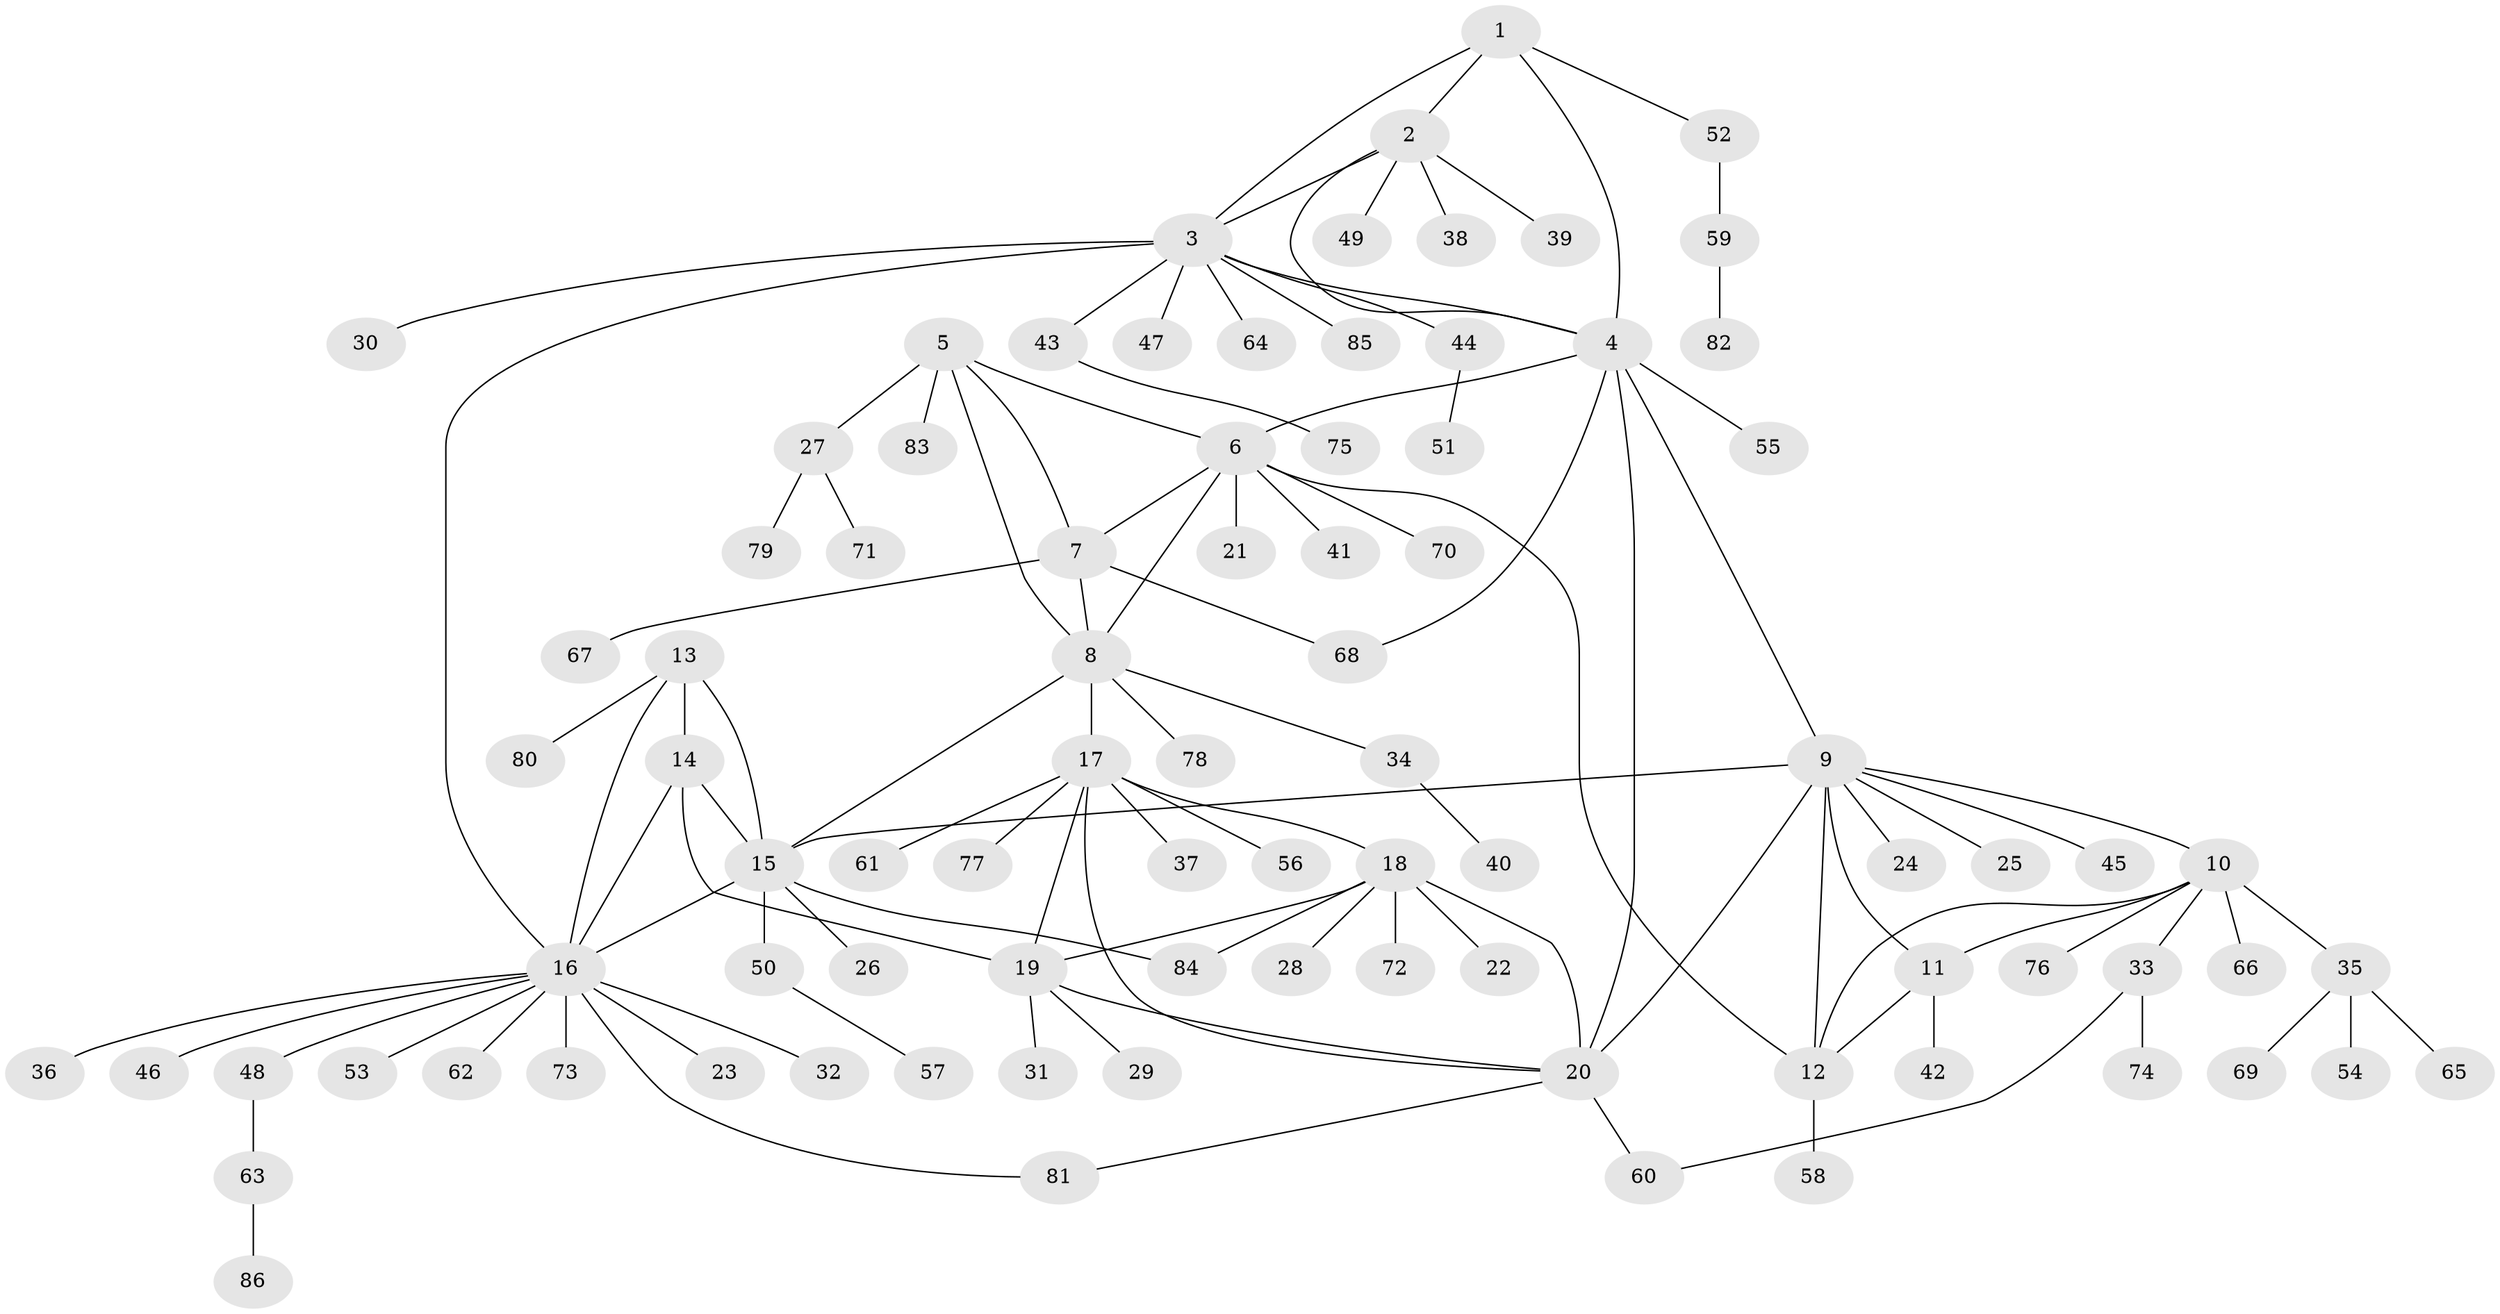 // coarse degree distribution, {6: 0.023255813953488372, 8: 0.06976744186046512, 3: 0.023255813953488372, 5: 0.046511627906976744, 9: 0.023255813953488372, 1: 0.6976744186046512, 12: 0.023255813953488372, 7: 0.046511627906976744, 2: 0.046511627906976744}
// Generated by graph-tools (version 1.1) at 2025/19/03/04/25 18:19:54]
// undirected, 86 vertices, 110 edges
graph export_dot {
graph [start="1"]
  node [color=gray90,style=filled];
  1;
  2;
  3;
  4;
  5;
  6;
  7;
  8;
  9;
  10;
  11;
  12;
  13;
  14;
  15;
  16;
  17;
  18;
  19;
  20;
  21;
  22;
  23;
  24;
  25;
  26;
  27;
  28;
  29;
  30;
  31;
  32;
  33;
  34;
  35;
  36;
  37;
  38;
  39;
  40;
  41;
  42;
  43;
  44;
  45;
  46;
  47;
  48;
  49;
  50;
  51;
  52;
  53;
  54;
  55;
  56;
  57;
  58;
  59;
  60;
  61;
  62;
  63;
  64;
  65;
  66;
  67;
  68;
  69;
  70;
  71;
  72;
  73;
  74;
  75;
  76;
  77;
  78;
  79;
  80;
  81;
  82;
  83;
  84;
  85;
  86;
  1 -- 2;
  1 -- 3;
  1 -- 4;
  1 -- 52;
  2 -- 3;
  2 -- 4;
  2 -- 38;
  2 -- 39;
  2 -- 49;
  3 -- 4;
  3 -- 16;
  3 -- 30;
  3 -- 43;
  3 -- 44;
  3 -- 47;
  3 -- 64;
  3 -- 85;
  4 -- 6;
  4 -- 9;
  4 -- 20;
  4 -- 55;
  4 -- 68;
  5 -- 6;
  5 -- 7;
  5 -- 8;
  5 -- 27;
  5 -- 83;
  6 -- 7;
  6 -- 8;
  6 -- 12;
  6 -- 21;
  6 -- 41;
  6 -- 70;
  7 -- 8;
  7 -- 67;
  7 -- 68;
  8 -- 15;
  8 -- 17;
  8 -- 34;
  8 -- 78;
  9 -- 10;
  9 -- 11;
  9 -- 12;
  9 -- 15;
  9 -- 20;
  9 -- 24;
  9 -- 25;
  9 -- 45;
  10 -- 11;
  10 -- 12;
  10 -- 33;
  10 -- 35;
  10 -- 66;
  10 -- 76;
  11 -- 12;
  11 -- 42;
  12 -- 58;
  13 -- 14;
  13 -- 15;
  13 -- 16;
  13 -- 80;
  14 -- 15;
  14 -- 16;
  14 -- 19;
  15 -- 16;
  15 -- 26;
  15 -- 50;
  15 -- 84;
  16 -- 23;
  16 -- 32;
  16 -- 36;
  16 -- 46;
  16 -- 48;
  16 -- 53;
  16 -- 62;
  16 -- 73;
  16 -- 81;
  17 -- 18;
  17 -- 19;
  17 -- 20;
  17 -- 37;
  17 -- 56;
  17 -- 61;
  17 -- 77;
  18 -- 19;
  18 -- 20;
  18 -- 22;
  18 -- 28;
  18 -- 72;
  18 -- 84;
  19 -- 20;
  19 -- 29;
  19 -- 31;
  20 -- 60;
  20 -- 81;
  27 -- 71;
  27 -- 79;
  33 -- 60;
  33 -- 74;
  34 -- 40;
  35 -- 54;
  35 -- 65;
  35 -- 69;
  43 -- 75;
  44 -- 51;
  48 -- 63;
  50 -- 57;
  52 -- 59;
  59 -- 82;
  63 -- 86;
}
